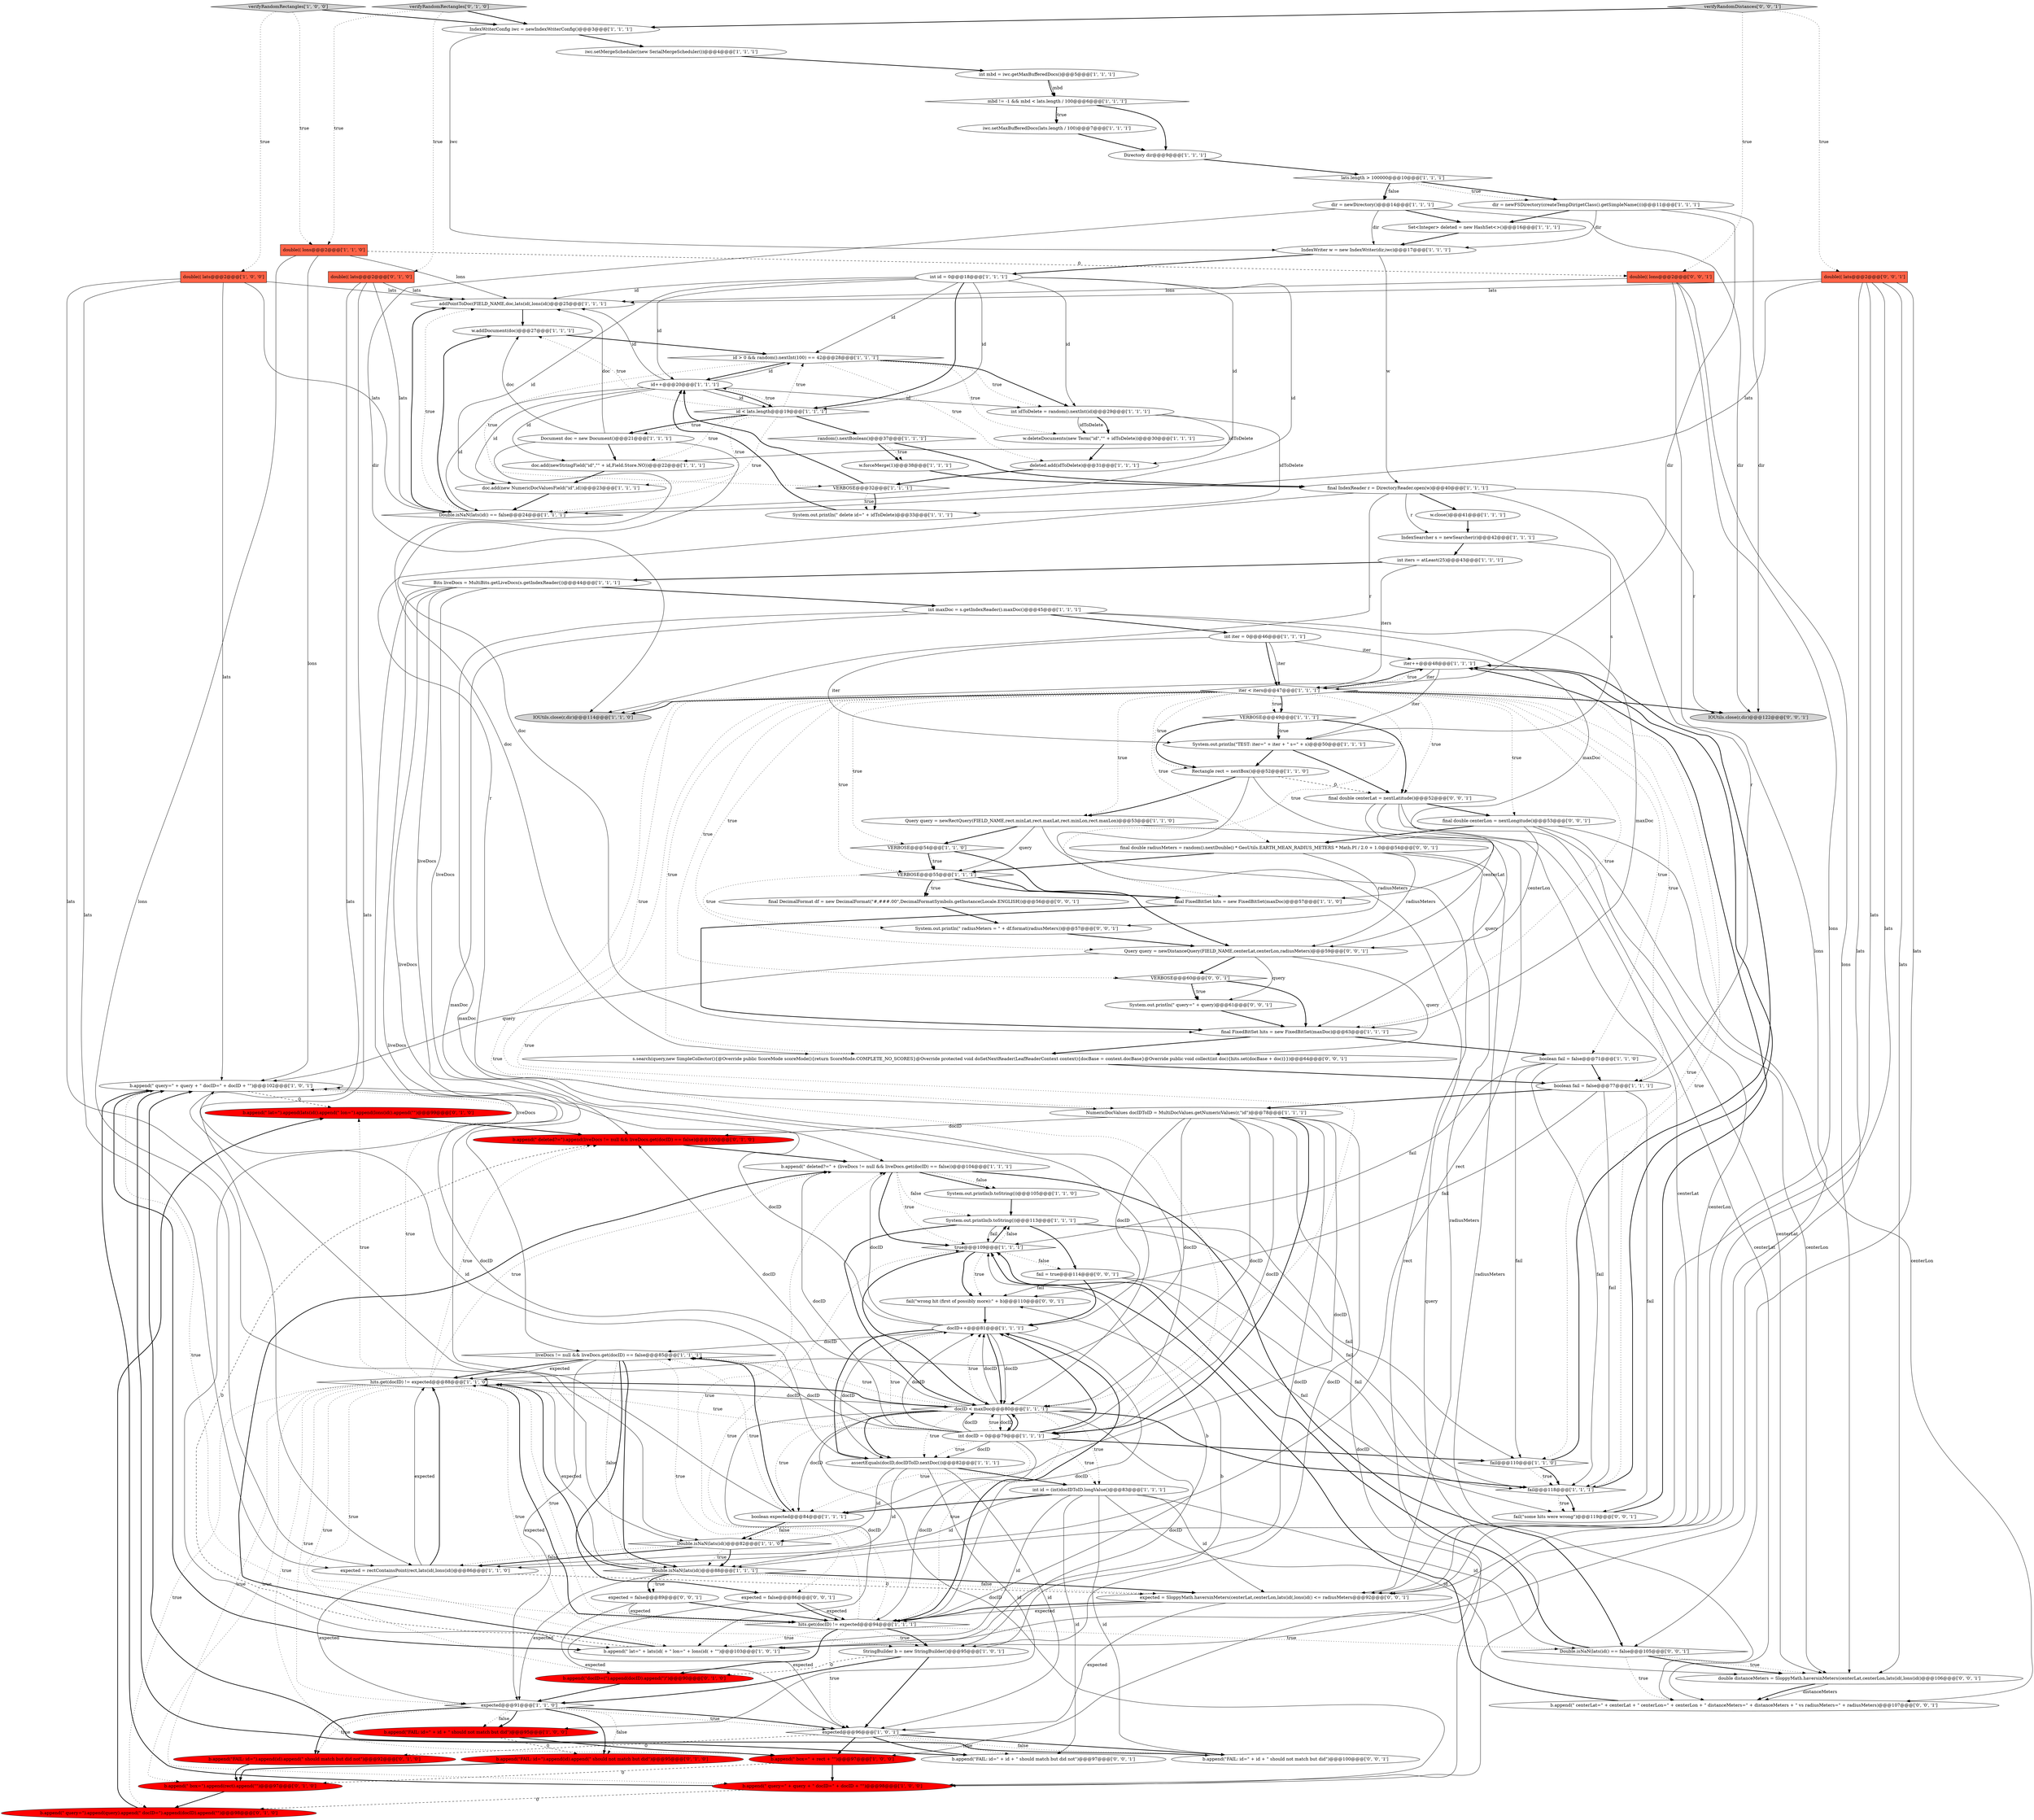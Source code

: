 digraph {
46 [style = filled, label = "int iter = 0@@@46@@@['1', '1', '1']", fillcolor = white, shape = ellipse image = "AAA0AAABBB1BBB"];
90 [style = filled, label = "fail(\"wrong hit (first of possibly more):\" + b)@@@110@@@['0', '0', '1']", fillcolor = white, shape = ellipse image = "AAA0AAABBB3BBB"];
27 [style = filled, label = "doc.add(newStringField(\"id\",\"\" + id,Field.Store.NO))@@@22@@@['1', '1', '1']", fillcolor = white, shape = ellipse image = "AAA0AAABBB1BBB"];
72 [style = filled, label = "dir = newFSDirectory(createTempDir(getClass().getSimpleName()))@@@11@@@['1', '1', '1']", fillcolor = white, shape = ellipse image = "AAA0AAABBB1BBB"];
30 [style = filled, label = "VERBOSE@@@55@@@['1', '1', '1']", fillcolor = white, shape = diamond image = "AAA0AAABBB1BBB"];
58 [style = filled, label = "b.append(\" query=\" + query + \" docID=\" + docID + \"\")@@@102@@@['1', '0', '1']", fillcolor = white, shape = ellipse image = "AAA0AAABBB1BBB"];
81 [style = filled, label = "b.append(\" lat=\").append(lats(id().append(\" lon=\").append(lons(id().append(\"\")@@@99@@@['0', '1', '0']", fillcolor = red, shape = ellipse image = "AAA1AAABBB2BBB"];
105 [style = filled, label = "b.append(\"FAIL: id=\" + id + \" should match but did not\")@@@97@@@['0', '0', '1']", fillcolor = white, shape = ellipse image = "AAA0AAABBB3BBB"];
8 [style = filled, label = "addPointToDoc(FIELD_NAME,doc,lats(id(,lons(id()@@@25@@@['1', '1', '1']", fillcolor = white, shape = ellipse image = "AAA0AAABBB1BBB"];
35 [style = filled, label = "IndexWriter w = new IndexWriter(dir,iwc)@@@17@@@['1', '1', '1']", fillcolor = white, shape = ellipse image = "AAA0AAABBB1BBB"];
22 [style = filled, label = "expected@@@91@@@['1', '1', '0']", fillcolor = white, shape = diamond image = "AAA0AAABBB1BBB"];
21 [style = filled, label = "w.forceMerge(1)@@@38@@@['1', '1', '1']", fillcolor = white, shape = ellipse image = "AAA0AAABBB1BBB"];
12 [style = filled, label = "VERBOSE@@@54@@@['1', '1', '0']", fillcolor = white, shape = diamond image = "AAA0AAABBB1BBB"];
18 [style = filled, label = "hits.get(docID) != expected@@@88@@@['1', '1', '0']", fillcolor = white, shape = diamond image = "AAA0AAABBB1BBB"];
78 [style = filled, label = "double(( lats@@@2@@@['0', '1', '0']", fillcolor = tomato, shape = box image = "AAA0AAABBB2BBB"];
96 [style = filled, label = "double distanceMeters = SloppyMath.haversinMeters(centerLat,centerLon,lats(id(,lons(id()@@@106@@@['0', '0', '1']", fillcolor = white, shape = ellipse image = "AAA0AAABBB3BBB"];
0 [style = filled, label = "fail@@@110@@@['1', '1', '0']", fillcolor = white, shape = diamond image = "AAA0AAABBB1BBB"];
93 [style = filled, label = "Query query = newDistanceQuery(FIELD_NAME,centerLat,centerLon,radiusMeters)@@@59@@@['0', '0', '1']", fillcolor = white, shape = ellipse image = "AAA0AAABBB3BBB"];
39 [style = filled, label = "boolean fail = false@@@71@@@['1', '1', '0']", fillcolor = white, shape = ellipse image = "AAA0AAABBB1BBB"];
91 [style = filled, label = "final double centerLon = nextLongitude()@@@53@@@['0', '0', '1']", fillcolor = white, shape = ellipse image = "AAA0AAABBB3BBB"];
65 [style = filled, label = "id++@@@20@@@['1', '1', '1']", fillcolor = white, shape = ellipse image = "AAA0AAABBB1BBB"];
23 [style = filled, label = "iwc.setMaxBufferedDocs(lats.length / 100)@@@7@@@['1', '1', '1']", fillcolor = white, shape = ellipse image = "AAA0AAABBB1BBB"];
49 [style = filled, label = "iter++@@@48@@@['1', '1', '1']", fillcolor = white, shape = ellipse image = "AAA0AAABBB1BBB"];
11 [style = filled, label = "doc.add(new NumericDocValuesField(\"id\",id))@@@23@@@['1', '1', '1']", fillcolor = white, shape = ellipse image = "AAA0AAABBB1BBB"];
56 [style = filled, label = "Double.isNaN(lats(id()@@@82@@@['1', '1', '0']", fillcolor = white, shape = diamond image = "AAA0AAABBB1BBB"];
1 [style = filled, label = "dir = newDirectory()@@@14@@@['1', '1', '1']", fillcolor = white, shape = ellipse image = "AAA0AAABBB1BBB"];
67 [style = filled, label = "IndexWriterConfig iwc = newIndexWriterConfig()@@@3@@@['1', '1', '1']", fillcolor = white, shape = ellipse image = "AAA0AAABBB1BBB"];
84 [style = filled, label = "b.append(\" deleted?=\").append(liveDocs != null && liveDocs.get(docID) == false)@@@100@@@['0', '1', '0']", fillcolor = red, shape = ellipse image = "AAA1AAABBB2BBB"];
55 [style = filled, label = "w.addDocument(doc)@@@27@@@['1', '1', '1']", fillcolor = white, shape = ellipse image = "AAA0AAABBB1BBB"];
50 [style = filled, label = "final IndexReader r = DirectoryReader.open(w)@@@40@@@['1', '1', '1']", fillcolor = white, shape = ellipse image = "AAA0AAABBB1BBB"];
17 [style = filled, label = "boolean expected@@@84@@@['1', '1', '1']", fillcolor = white, shape = ellipse image = "AAA0AAABBB1BBB"];
108 [style = filled, label = "double(( lons@@@2@@@['0', '0', '1']", fillcolor = tomato, shape = box image = "AAA0AAABBB3BBB"];
44 [style = filled, label = "Rectangle rect = nextBox()@@@52@@@['1', '1', '0']", fillcolor = white, shape = ellipse image = "AAA0AAABBB1BBB"];
25 [style = filled, label = "System.out.println(b.toString())@@@113@@@['1', '1', '1']", fillcolor = white, shape = ellipse image = "AAA0AAABBB1BBB"];
31 [style = filled, label = "random().nextBoolean()@@@37@@@['1', '1', '1']", fillcolor = white, shape = diamond image = "AAA0AAABBB1BBB"];
89 [style = filled, label = "VERBOSE@@@60@@@['0', '0', '1']", fillcolor = white, shape = diamond image = "AAA0AAABBB3BBB"];
71 [style = filled, label = "iter < iters@@@47@@@['1', '1', '1']", fillcolor = white, shape = diamond image = "AAA0AAABBB1BBB"];
60 [style = filled, label = "int mbd = iwc.getMaxBufferedDocs()@@@5@@@['1', '1', '1']", fillcolor = white, shape = ellipse image = "AAA0AAABBB1BBB"];
64 [style = filled, label = "System.out.println(\" delete id=\" + idToDelete)@@@33@@@['1', '1', '1']", fillcolor = white, shape = ellipse image = "AAA0AAABBB1BBB"];
79 [style = filled, label = "verifyRandomRectangles['0', '1', '0']", fillcolor = lightgray, shape = diamond image = "AAA0AAABBB2BBB"];
36 [style = filled, label = "int id = (int)docIDToID.longValue()@@@83@@@['1', '1', '1']", fillcolor = white, shape = ellipse image = "AAA0AAABBB1BBB"];
63 [style = filled, label = "assertEquals(docID,docIDToID.nextDoc())@@@82@@@['1', '1', '1']", fillcolor = white, shape = ellipse image = "AAA0AAABBB1BBB"];
28 [style = filled, label = "Bits liveDocs = MultiBits.getLiveDocs(s.getIndexReader())@@@44@@@['1', '1', '1']", fillcolor = white, shape = ellipse image = "AAA0AAABBB1BBB"];
5 [style = filled, label = "b.append(\" box=\" + rect + \"\")@@@97@@@['1', '0', '0']", fillcolor = red, shape = ellipse image = "AAA1AAABBB1BBB"];
20 [style = filled, label = "int id = 0@@@18@@@['1', '1', '1']", fillcolor = white, shape = ellipse image = "AAA0AAABBB1BBB"];
15 [style = filled, label = "double(( lats@@@2@@@['1', '0', '0']", fillcolor = tomato, shape = box image = "AAA0AAABBB1BBB"];
4 [style = filled, label = "StringBuilder b = new StringBuilder()@@@95@@@['1', '0', '1']", fillcolor = white, shape = ellipse image = "AAA0AAABBB1BBB"];
59 [style = filled, label = "Double.isNaN(lats(id() == false@@@24@@@['1', '1', '1']", fillcolor = white, shape = diamond image = "AAA0AAABBB1BBB"];
6 [style = filled, label = "w.close()@@@41@@@['1', '1', '1']", fillcolor = white, shape = ellipse image = "AAA0AAABBB1BBB"];
51 [style = filled, label = "double(( lons@@@2@@@['1', '1', '0']", fillcolor = tomato, shape = box image = "AAA0AAABBB1BBB"];
37 [style = filled, label = "boolean fail = false@@@77@@@['1', '1', '1']", fillcolor = white, shape = ellipse image = "AAA0AAABBB1BBB"];
13 [style = filled, label = "System.out.println(b.toString())@@@105@@@['1', '1', '0']", fillcolor = white, shape = ellipse image = "AAA0AAABBB1BBB"];
53 [style = filled, label = "docID++@@@81@@@['1', '1', '1']", fillcolor = white, shape = ellipse image = "AAA0AAABBB1BBB"];
43 [style = filled, label = "verifyRandomRectangles['1', '0', '0']", fillcolor = lightgray, shape = diamond image = "AAA0AAABBB1BBB"];
92 [style = filled, label = "final DecimalFormat df = new DecimalFormat(\"#,###.00\",DecimalFormatSymbols.getInstance(Locale.ENGLISH))@@@56@@@['0', '0', '1']", fillcolor = white, shape = ellipse image = "AAA0AAABBB3BBB"];
7 [style = filled, label = "mbd != -1 && mbd < lats.length / 100@@@6@@@['1', '1', '1']", fillcolor = white, shape = diamond image = "AAA0AAABBB1BBB"];
73 [style = filled, label = "int iters = atLeast(25)@@@43@@@['1', '1', '1']", fillcolor = white, shape = ellipse image = "AAA0AAABBB1BBB"];
87 [style = filled, label = "System.out.println(\" query=\" + query)@@@61@@@['0', '0', '1']", fillcolor = white, shape = ellipse image = "AAA0AAABBB3BBB"];
66 [style = filled, label = "System.out.println(\"TEST: iter=\" + iter + \" s=\" + s)@@@50@@@['1', '1', '1']", fillcolor = white, shape = ellipse image = "AAA0AAABBB1BBB"];
9 [style = filled, label = "true@@@109@@@['1', '1', '1']", fillcolor = white, shape = diamond image = "AAA0AAABBB1BBB"];
110 [style = filled, label = "b.append(\" centerLat=\" + centerLat + \" centerLon=\" + centerLon + \" distanceMeters=\" + distanceMeters + \" vs radiusMeters=\" + radiusMeters)@@@107@@@['0', '0', '1']", fillcolor = white, shape = ellipse image = "AAA0AAABBB3BBB"];
95 [style = filled, label = "b.append(\"FAIL: id=\" + id + \" should not match but did\")@@@100@@@['0', '0', '1']", fillcolor = white, shape = ellipse image = "AAA0AAABBB3BBB"];
42 [style = filled, label = "final FixedBitSet hits = new FixedBitSet(maxDoc)@@@63@@@['1', '1', '1']", fillcolor = white, shape = ellipse image = "AAA0AAABBB1BBB"];
86 [style = filled, label = "b.append(\" box=\").append(rect).append(\"\")@@@97@@@['0', '1', '0']", fillcolor = red, shape = ellipse image = "AAA1AAABBB2BBB"];
76 [style = filled, label = "Directory dir@@@9@@@['1', '1', '1']", fillcolor = white, shape = ellipse image = "AAA0AAABBB1BBB"];
102 [style = filled, label = "verifyRandomDistances['0', '0', '1']", fillcolor = lightgray, shape = diamond image = "AAA0AAABBB3BBB"];
99 [style = filled, label = "s.search(query,new SimpleCollector(){@Override public ScoreMode scoreMode(){return ScoreMode.COMPLETE_NO_SCORES}@Override protected void doSetNextReader(LeafReaderContext context){docBase = context.docBase}@Override public void collect(int doc){hits.set(docBase + doc)}})@@@64@@@['0', '0', '1']", fillcolor = white, shape = ellipse image = "AAA0AAABBB3BBB"];
47 [style = filled, label = "VERBOSE@@@49@@@['1', '1', '1']", fillcolor = white, shape = diamond image = "AAA0AAABBB1BBB"];
77 [style = filled, label = "expected = rectContainsPoint(rect,lats(id(,lons(id()@@@86@@@['1', '1', '0']", fillcolor = white, shape = ellipse image = "AAA0AAABBB1BBB"];
40 [style = filled, label = "iwc.setMergeScheduler(new SerialMergeScheduler())@@@4@@@['1', '1', '1']", fillcolor = white, shape = ellipse image = "AAA0AAABBB1BBB"];
107 [style = filled, label = "expected = SloppyMath.haversinMeters(centerLat,centerLon,lats(id(,lons(id() <= radiusMeters@@@92@@@['0', '0', '1']", fillcolor = white, shape = ellipse image = "AAA0AAABBB3BBB"];
54 [style = filled, label = "b.append(\" deleted?=\" + (liveDocs != null && liveDocs.get(docID) == false))@@@104@@@['1', '1', '1']", fillcolor = white, shape = ellipse image = "AAA0AAABBB1BBB"];
83 [style = filled, label = "b.append(\"FAIL: id=\").append(id).append(\" should match but did not\")@@@92@@@['0', '1', '0']", fillcolor = red, shape = ellipse image = "AAA1AAABBB2BBB"];
70 [style = filled, label = "b.append(\" query=\" + query + \" docID=\" + docID + \"\")@@@98@@@['1', '0', '0']", fillcolor = red, shape = ellipse image = "AAA1AAABBB1BBB"];
3 [style = filled, label = "fail@@@118@@@['1', '1', '1']", fillcolor = white, shape = diamond image = "AAA0AAABBB1BBB"];
34 [style = filled, label = "final FixedBitSet hits = new FixedBitSet(maxDoc)@@@57@@@['1', '1', '0']", fillcolor = white, shape = ellipse image = "AAA0AAABBB1BBB"];
19 [style = filled, label = "Query query = newRectQuery(FIELD_NAME,rect.minLat,rect.maxLat,rect.minLon,rect.maxLon)@@@53@@@['1', '1', '0']", fillcolor = white, shape = ellipse image = "AAA0AAABBB1BBB"];
98 [style = filled, label = "Double.isNaN(lats(id() == false@@@105@@@['0', '0', '1']", fillcolor = white, shape = diamond image = "AAA0AAABBB3BBB"];
75 [style = filled, label = "Set<Integer> deleted = new HashSet<>()@@@16@@@['1', '1', '1']", fillcolor = white, shape = ellipse image = "AAA0AAABBB1BBB"];
106 [style = filled, label = "fail = true@@@114@@@['0', '0', '1']", fillcolor = white, shape = ellipse image = "AAA0AAABBB3BBB"];
62 [style = filled, label = "int docID = 0@@@79@@@['1', '1', '1']", fillcolor = white, shape = ellipse image = "AAA0AAABBB1BBB"];
69 [style = filled, label = "lats.length > 100000@@@10@@@['1', '1', '1']", fillcolor = white, shape = diamond image = "AAA0AAABBB1BBB"];
68 [style = filled, label = "hits.get(docID) != expected@@@94@@@['1', '1', '1']", fillcolor = white, shape = diamond image = "AAA0AAABBB1BBB"];
16 [style = filled, label = "int idToDelete = random().nextInt(id)@@@29@@@['1', '1', '1']", fillcolor = white, shape = ellipse image = "AAA0AAABBB1BBB"];
101 [style = filled, label = "System.out.println(\" radiusMeters = \" + df.format(radiusMeters))@@@57@@@['0', '0', '1']", fillcolor = white, shape = ellipse image = "AAA0AAABBB3BBB"];
48 [style = filled, label = "NumericDocValues docIDToID = MultiDocValues.getNumericValues(r,\"id\")@@@78@@@['1', '1', '1']", fillcolor = white, shape = ellipse image = "AAA0AAABBB1BBB"];
45 [style = filled, label = "id > 0 && random().nextInt(100) == 42@@@28@@@['1', '1', '1']", fillcolor = white, shape = diamond image = "AAA0AAABBB1BBB"];
100 [style = filled, label = "expected = false@@@86@@@['0', '0', '1']", fillcolor = white, shape = ellipse image = "AAA0AAABBB3BBB"];
74 [style = filled, label = "expected@@@96@@@['1', '0', '1']", fillcolor = white, shape = diamond image = "AAA0AAABBB1BBB"];
61 [style = filled, label = "IOUtils.close(r,dir)@@@114@@@['1', '1', '0']", fillcolor = lightgray, shape = ellipse image = "AAA0AAABBB1BBB"];
38 [style = filled, label = "int maxDoc = s.getIndexReader().maxDoc()@@@45@@@['1', '1', '1']", fillcolor = white, shape = ellipse image = "AAA0AAABBB1BBB"];
24 [style = filled, label = "VERBOSE@@@32@@@['1', '1', '1']", fillcolor = white, shape = diamond image = "AAA0AAABBB1BBB"];
94 [style = filled, label = "final double radiusMeters = random().nextDouble() * GeoUtils.EARTH_MEAN_RADIUS_METERS * Math.PI / 2.0 + 1.0@@@54@@@['0', '0', '1']", fillcolor = white, shape = ellipse image = "AAA0AAABBB3BBB"];
33 [style = filled, label = "b.append(\"FAIL: id=\" + id + \" should not match but did\")@@@95@@@['1', '0', '0']", fillcolor = red, shape = ellipse image = "AAA1AAABBB1BBB"];
29 [style = filled, label = "docID < maxDoc@@@80@@@['1', '1', '1']", fillcolor = white, shape = diamond image = "AAA0AAABBB1BBB"];
103 [style = filled, label = "expected = false@@@89@@@['0', '0', '1']", fillcolor = white, shape = ellipse image = "AAA0AAABBB3BBB"];
82 [style = filled, label = "b.append(\"docID=(\").append(docID).append(\")\")@@@90@@@['0', '1', '0']", fillcolor = red, shape = ellipse image = "AAA1AAABBB2BBB"];
109 [style = filled, label = "final double centerLat = nextLatitude()@@@52@@@['0', '0', '1']", fillcolor = white, shape = ellipse image = "AAA0AAABBB3BBB"];
26 [style = filled, label = "Double.isNaN(lats(id()@@@88@@@['1', '1', '1']", fillcolor = white, shape = diamond image = "AAA0AAABBB1BBB"];
85 [style = filled, label = "b.append(\" query=\").append(query).append(\" docID=\").append(docID).append(\"\")@@@98@@@['0', '1', '0']", fillcolor = red, shape = ellipse image = "AAA1AAABBB2BBB"];
97 [style = filled, label = "double(( lats@@@2@@@['0', '0', '1']", fillcolor = tomato, shape = box image = "AAA0AAABBB3BBB"];
57 [style = filled, label = "Document doc = new Document()@@@21@@@['1', '1', '1']", fillcolor = white, shape = ellipse image = "AAA0AAABBB1BBB"];
88 [style = filled, label = "IOUtils.close(r,dir)@@@122@@@['0', '0', '1']", fillcolor = lightgray, shape = ellipse image = "AAA0AAABBB3BBB"];
32 [style = filled, label = "liveDocs != null && liveDocs.get(docID) == false@@@85@@@['1', '1', '1']", fillcolor = white, shape = diamond image = "AAA0AAABBB1BBB"];
104 [style = filled, label = "fail(\"some hits were wrong\")@@@119@@@['0', '0', '1']", fillcolor = white, shape = ellipse image = "AAA0AAABBB3BBB"];
10 [style = filled, label = "deleted.add(idToDelete)@@@31@@@['1', '1', '1']", fillcolor = white, shape = ellipse image = "AAA0AAABBB1BBB"];
80 [style = filled, label = "b.append(\"FAIL: id=\").append(id).append(\" should not match but did\")@@@95@@@['0', '1', '0']", fillcolor = red, shape = ellipse image = "AAA1AAABBB2BBB"];
52 [style = filled, label = "IndexSearcher s = newSearcher(r)@@@42@@@['1', '1', '1']", fillcolor = white, shape = ellipse image = "AAA0AAABBB1BBB"];
2 [style = filled, label = "id < lats.length@@@19@@@['1', '1', '1']", fillcolor = white, shape = diamond image = "AAA0AAABBB1BBB"];
41 [style = filled, label = "b.append(\" lat=\" + lats(id( + \" lon=\" + lons(id( + \"\")@@@103@@@['1', '0', '1']", fillcolor = white, shape = ellipse image = "AAA0AAABBB1BBB"];
14 [style = filled, label = "w.deleteDocuments(new Term(\"id\",\"\" + idToDelete))@@@30@@@['1', '1', '1']", fillcolor = white, shape = ellipse image = "AAA0AAABBB1BBB"];
9->106 [style = dotted, label="false"];
97->8 [style = solid, label="lats"];
91->96 [style = solid, label="centerLon"];
10->24 [style = bold, label=""];
53->63 [style = bold, label=""];
108->107 [style = solid, label="lons"];
50->37 [style = solid, label="r"];
25->29 [style = bold, label=""];
32->100 [style = bold, label=""];
68->58 [style = dotted, label="true"];
46->66 [style = solid, label="iter"];
23->76 [style = bold, label=""];
2->11 [style = dotted, label="true"];
24->64 [style = bold, label=""];
22->74 [style = dotted, label="true"];
97->26 [style = solid, label="lats"];
62->53 [style = bold, label=""];
4->90 [style = solid, label="b"];
20->59 [style = solid, label="id"];
37->104 [style = solid, label="fail"];
62->29 [style = solid, label="docID"];
71->0 [style = dotted, label="true"];
71->47 [style = dotted, label="true"];
29->84 [style = solid, label="docID"];
21->50 [style = bold, label=""];
83->86 [style = bold, label=""];
2->31 [style = bold, label=""];
62->53 [style = dotted, label="true"];
18->68 [style = bold, label=""];
13->25 [style = bold, label=""];
19->42 [style = solid, label="query"];
48->84 [style = solid, label="docID"];
71->89 [style = dotted, label="true"];
35->20 [style = bold, label=""];
70->85 [style = dashed, label="0"];
71->30 [style = dotted, label="true"];
32->18 [style = solid, label="expected"];
98->110 [style = dotted, label="true"];
62->0 [style = bold, label=""];
32->26 [style = bold, label=""];
2->27 [style = dotted, label="true"];
28->84 [style = solid, label="liveDocs"];
42->99 [style = bold, label=""];
1->75 [style = bold, label=""];
29->53 [style = dotted, label="true"];
38->46 [style = bold, label=""];
20->8 [style = solid, label="id"];
98->96 [style = dotted, label="true"];
18->58 [style = dotted, label="true"];
4->22 [style = bold, label=""];
46->49 [style = solid, label="iter"];
57->8 [style = solid, label="doc"];
22->80 [style = dotted, label="false"];
57->55 [style = solid, label="doc"];
89->87 [style = dotted, label="true"];
67->40 [style = bold, label=""];
42->39 [style = bold, label=""];
68->53 [style = bold, label=""];
56->77 [style = bold, label=""];
71->29 [style = dotted, label="true"];
102->67 [style = bold, label=""];
32->100 [style = dotted, label="true"];
47->66 [style = dotted, label="true"];
48->18 [style = solid, label="docID"];
79->51 [style = dotted, label="true"];
50->52 [style = solid, label="r"];
38->42 [style = solid, label="maxDoc"];
18->84 [style = dotted, label="true"];
87->42 [style = bold, label=""];
15->58 [style = solid, label="lats"];
22->33 [style = dotted, label="false"];
50->48 [style = solid, label="r"];
52->66 [style = solid, label="s"];
22->74 [style = bold, label=""];
68->4 [style = dotted, label="true"];
2->45 [style = dotted, label="true"];
74->105 [style = bold, label=""];
58->41 [style = bold, label=""];
1->61 [style = solid, label="dir"];
108->8 [style = solid, label="lons"];
20->2 [style = bold, label=""];
18->29 [style = bold, label=""];
105->58 [style = bold, label=""];
91->107 [style = solid, label="centerLon"];
48->70 [style = solid, label="docID"];
39->3 [style = solid, label="fail"];
78->8 [style = solid, label="lats"];
60->7 [style = bold, label=""];
109->91 [style = bold, label=""];
68->74 [style = dotted, label="true"];
66->109 [style = bold, label=""];
9->25 [style = bold, label=""];
36->98 [style = solid, label="id"];
25->9 [style = solid, label="fail"];
41->84 [style = dashed, label="0"];
15->56 [style = solid, label="lats"];
18->4 [style = dotted, label="true"];
9->25 [style = dotted, label="false"];
104->49 [style = bold, label=""];
71->99 [style = dotted, label="true"];
38->34 [style = solid, label="maxDoc"];
91->94 [style = bold, label=""];
50->61 [style = solid, label="r"];
100->74 [style = solid, label="expected"];
45->65 [style = bold, label=""];
100->68 [style = solid, label="expected"];
65->45 [style = solid, label="id"];
43->51 [style = dotted, label="true"];
57->42 [style = solid, label="doc"];
31->21 [style = bold, label=""];
96->110 [style = solid, label="distanceMeters"];
98->9 [style = bold, label=""];
63->36 [style = bold, label=""];
3->104 [style = bold, label=""];
53->68 [style = solid, label="docID"];
19->30 [style = solid, label="query"];
29->18 [style = solid, label="docID"];
2->55 [style = dotted, label="true"];
74->95 [style = dotted, label="false"];
109->93 [style = solid, label="centerLat"];
48->4 [style = solid, label="docID"];
102->108 [style = dotted, label="true"];
2->59 [style = dotted, label="true"];
16->14 [style = bold, label=""];
56->26 [style = bold, label=""];
0->3 [style = dotted, label="true"];
71->12 [style = dotted, label="true"];
9->29 [style = bold, label=""];
26->103 [style = bold, label=""];
29->36 [style = dotted, label="true"];
72->88 [style = solid, label="dir"];
53->29 [style = bold, label=""];
0->3 [style = bold, label=""];
90->53 [style = bold, label=""];
74->83 [style = dashed, label="0"];
29->4 [style = solid, label="docID"];
71->91 [style = dotted, label="true"];
1->88 [style = solid, label="dir"];
15->77 [style = solid, label="lats"];
103->74 [style = solid, label="expected"];
62->29 [style = bold, label=""];
65->2 [style = solid, label="id"];
14->10 [style = bold, label=""];
30->34 [style = bold, label=""];
65->59 [style = solid, label="id"];
62->68 [style = solid, label="docID"];
94->30 [style = bold, label=""];
36->96 [style = solid, label="id"];
27->11 [style = bold, label=""];
69->1 [style = bold, label=""];
97->96 [style = solid, label="lats"];
28->41 [style = solid, label="liveDocs"];
59->55 [style = bold, label=""];
8->55 [style = bold, label=""];
78->56 [style = solid, label="lats"];
48->41 [style = solid, label="docID"];
39->37 [style = bold, label=""];
11->59 [style = bold, label=""];
97->107 [style = solid, label="lats"];
72->75 [style = bold, label=""];
62->36 [style = dotted, label="true"];
71->3 [style = dotted, label="true"];
79->78 [style = dotted, label="true"];
20->16 [style = solid, label="id"];
72->35 [style = solid, label="dir"];
68->41 [style = dotted, label="true"];
18->85 [style = dotted, label="true"];
74->95 [style = bold, label=""];
2->57 [style = bold, label=""];
0->49 [style = bold, label=""];
39->9 [style = solid, label="fail"];
69->1 [style = dotted, label="false"];
106->104 [style = solid, label="fail"];
29->70 [style = solid, label="docID"];
36->107 [style = solid, label="id"];
24->64 [style = dotted, label="true"];
53->63 [style = solid, label="docID"];
102->97 [style = dotted, label="true"];
20->11 [style = solid, label="id"];
77->107 [style = dashed, label="0"];
50->6 [style = bold, label=""];
47->66 [style = bold, label=""];
29->3 [style = bold, label=""];
49->71 [style = solid, label="iter"];
44->109 [style = dashed, label="0"];
62->18 [style = dotted, label="true"];
107->74 [style = solid, label="expected"];
54->25 [style = dotted, label="false"];
65->11 [style = solid, label="id"];
16->64 [style = solid, label="idToDelete"];
30->92 [style = dotted, label="true"];
54->13 [style = bold, label=""];
16->14 [style = solid, label="idToDelete"];
28->54 [style = solid, label="liveDocs"];
56->77 [style = dotted, label="false"];
3->49 [style = bold, label=""];
17->56 [style = bold, label=""];
1->35 [style = solid, label="dir"];
18->54 [style = dotted, label="true"];
44->77 [style = solid, label="rect"];
24->65 [style = bold, label=""];
50->88 [style = solid, label="r"];
39->0 [style = solid, label="fail"];
53->29 [style = solid, label="docID"];
95->58 [style = bold, label=""];
71->44 [style = dotted, label="true"];
96->110 [style = bold, label=""];
65->8 [style = solid, label="id"];
62->58 [style = solid, label="docID"];
75->35 [style = bold, label=""];
25->3 [style = solid, label="fail"];
30->93 [style = bold, label=""];
93->58 [style = solid, label="query"];
72->61 [style = solid, label="dir"];
31->50 [style = bold, label=""];
63->58 [style = solid, label="id"];
31->21 [style = dotted, label="true"];
71->47 [style = bold, label=""];
26->18 [style = solid, label="expected"];
37->48 [style = bold, label=""];
29->63 [style = bold, label=""];
69->72 [style = bold, label=""];
28->17 [style = solid, label="liveDocs"];
63->77 [style = solid, label="id"];
63->33 [style = solid, label="id"];
78->59 [style = solid, label="lats"];
74->5 [style = bold, label=""];
91->110 [style = solid, label="centerLon"];
94->93 [style = solid, label="radiusMeters"];
32->26 [style = dotted, label="false"];
57->99 [style = solid, label="doc"];
17->56 [style = dotted, label="false"];
9->90 [style = bold, label=""];
22->33 [style = bold, label=""];
29->53 [style = solid, label="docID"];
77->22 [style = solid, label="expected"];
80->86 [style = bold, label=""];
29->62 [style = bold, label=""];
93->87 [style = solid, label="query"];
71->49 [style = dotted, label="true"];
71->19 [style = dotted, label="true"];
25->0 [style = solid, label="fail"];
43->67 [style = bold, label=""];
29->63 [style = dotted, label="true"];
25->106 [style = bold, label=""];
71->39 [style = dotted, label="true"];
49->71 [style = bold, label=""];
36->105 [style = solid, label="id"];
36->95 [style = solid, label="id"];
7->23 [style = dotted, label="true"];
7->76 [style = bold, label=""];
71->34 [style = dotted, label="true"];
51->108 [style = dashed, label="0"];
28->32 [style = solid, label="liveDocs"];
94->110 [style = solid, label="radiusMeters"];
18->5 [style = dotted, label="true"];
54->98 [style = bold, label=""];
29->32 [style = dotted, label="true"];
26->103 [style = dotted, label="true"];
26->107 [style = dotted, label="false"];
29->17 [style = dotted, label="true"];
62->63 [style = dotted, label="true"];
92->101 [style = bold, label=""];
106->53 [style = bold, label=""];
2->57 [style = dotted, label="true"];
45->16 [style = bold, label=""];
4->74 [style = bold, label=""];
59->8 [style = bold, label=""];
100->68 [style = bold, label=""];
29->62 [style = solid, label="docID"];
18->86 [style = dotted, label="true"];
38->29 [style = solid, label="maxDoc"];
98->96 [style = bold, label=""];
64->65 [style = bold, label=""];
4->82 [style = dashed, label="0"];
20->45 [style = solid, label="id"];
79->67 [style = bold, label=""];
48->17 [style = solid, label="docID"];
37->90 [style = solid, label="fail"];
29->41 [style = solid, label="docID"];
81->84 [style = bold, label=""];
18->22 [style = dotted, label="true"];
97->59 [style = solid, label="lats"];
5->70 [style = bold, label=""];
45->10 [style = dotted, label="true"];
78->77 [style = solid, label="lats"];
62->54 [style = solid, label="docID"];
36->41 [style = solid, label="id"];
17->32 [style = bold, label=""];
18->68 [style = dotted, label="true"];
73->28 [style = bold, label=""];
17->32 [style = dotted, label="true"];
35->50 [style = solid, label="w"];
6->52 [style = bold, label=""];
106->3 [style = solid, label="fail"];
12->30 [style = dotted, label="true"];
71->62 [style = dotted, label="true"];
46->71 [style = bold, label=""];
86->85 [style = bold, label=""];
71->48 [style = dotted, label="true"];
108->96 [style = solid, label="lons"];
54->9 [style = bold, label=""];
107->68 [style = solid, label="expected"];
94->101 [style = solid, label="radiusMeters"];
59->8 [style = dotted, label="true"];
68->9 [style = solid, label="b"];
40->60 [style = bold, label=""];
47->109 [style = bold, label=""];
55->45 [style = bold, label=""];
66->44 [style = bold, label=""];
26->18 [style = bold, label=""];
71->93 [style = dotted, label="true"];
32->22 [style = solid, label="expected"];
62->63 [style = solid, label="docID"];
58->81 [style = dashed, label="0"];
48->53 [style = solid, label="docID"];
109->96 [style = solid, label="centerLat"];
33->80 [style = dashed, label="0"];
28->38 [style = bold, label=""];
44->19 [style = bold, label=""];
89->87 [style = bold, label=""];
82->22 [style = bold, label=""];
48->62 [style = solid, label="docID"];
68->9 [style = dotted, label="true"];
48->62 [style = bold, label=""];
65->16 [style = solid, label="id"];
22->80 [style = bold, label=""];
30->101 [style = dotted, label="true"];
36->17 [style = bold, label=""];
32->18 [style = bold, label=""];
41->54 [style = bold, label=""];
101->93 [style = bold, label=""];
94->107 [style = solid, label="radiusMeters"];
36->26 [style = solid, label="id"];
68->4 [style = bold, label=""];
71->109 [style = dotted, label="true"];
69->72 [style = dotted, label="true"];
97->98 [style = solid, label="lats"];
54->9 [style = dotted, label="true"];
103->68 [style = solid, label="expected"];
30->92 [style = bold, label=""];
89->42 [style = bold, label=""];
19->12 [style = bold, label=""];
62->53 [style = solid, label="docID"];
26->107 [style = bold, label=""];
109->110 [style = solid, label="centerLat"];
52->73 [style = bold, label=""];
68->82 [style = bold, label=""];
16->10 [style = solid, label="idToDelete"];
20->2 [style = solid, label="id"];
34->42 [style = bold, label=""];
93->99 [style = solid, label="query"];
65->27 [style = solid, label="id"];
20->65 [style = solid, label="id"];
20->27 [style = solid, label="id"];
77->18 [style = bold, label=""];
62->17 [style = dotted, label="true"];
71->61 [style = bold, label=""];
68->54 [style = dotted, label="true"];
67->35 [style = solid, label="iwc"];
71->42 [style = dotted, label="true"];
65->2 [style = bold, label=""];
7->23 [style = bold, label=""];
49->66 [style = solid, label="iter"];
26->22 [style = solid, label="expected"];
47->44 [style = bold, label=""];
18->41 [style = dotted, label="true"];
48->29 [style = solid, label="docID"];
108->41 [style = solid, label="lons"];
18->70 [style = dotted, label="true"];
63->74 [style = solid, label="id"];
71->94 [style = dotted, label="true"];
45->24 [style = dotted, label="true"];
29->68 [style = dotted, label="true"];
97->41 [style = solid, label="lats"];
110->9 [style = bold, label=""];
51->8 [style = solid, label="lons"];
18->81 [style = dotted, label="true"];
51->77 [style = solid, label="lons"];
18->82 [style = dotted, label="true"];
22->83 [style = dotted, label="true"];
19->70 [style = solid, label="query"];
53->58 [style = solid, label="docID"];
33->5 [style = bold, label=""];
46->71 [style = solid, label="iter"];
63->56 [style = solid, label="id"];
56->26 [style = dotted, label="true"];
73->71 [style = solid, label="iters"];
74->105 [style = dotted, label="true"];
109->107 [style = solid, label="centerLat"];
53->32 [style = solid, label="docID"];
99->37 [style = bold, label=""];
68->98 [style = dotted, label="true"];
54->13 [style = dotted, label="false"];
62->29 [style = dotted, label="true"];
71->88 [style = bold, label=""];
53->54 [style = solid, label="docID"];
3->104 [style = dotted, label="true"];
45->14 [style = dotted, label="true"];
84->54 [style = bold, label=""];
85->81 [style = bold, label=""];
9->90 [style = dotted, label="true"];
77->18 [style = solid, label="expected"];
91->93 [style = solid, label="centerLon"];
22->83 [style = bold, label=""];
93->89 [style = bold, label=""];
38->62 [style = solid, label="maxDoc"];
106->90 [style = solid, label="fail"];
43->15 [style = dotted, label="true"];
51->58 [style = solid, label="lons"];
71->37 [style = dotted, label="true"];
15->59 [style = solid, label="lats"];
12->30 [style = bold, label=""];
12->34 [style = bold, label=""];
107->68 [style = bold, label=""];
44->5 [style = solid, label="rect"];
15->8 [style = solid, label="lats"];
103->68 [style = bold, label=""];
37->3 [style = solid, label="fail"];
57->27 [style = bold, label=""];
70->58 [style = bold, label=""];
45->16 [style = dotted, label="true"];
76->69 [style = bold, label=""];
2->65 [style = dotted, label="true"];
60->7 [style = solid, label="mbd"];
5->86 [style = dashed, label="0"];
62->32 [style = solid, label="docID"];
29->17 [style = solid, label="docID"];
}
